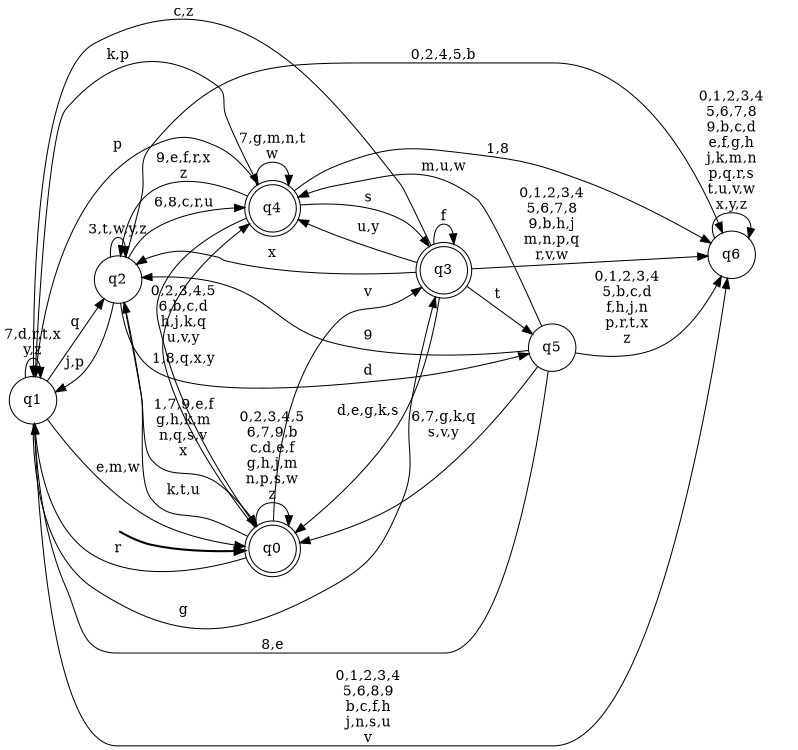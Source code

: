 digraph BlueStar {
__start0 [style = invis, shape = none, label = "", width = 0, height = 0];

rankdir=LR;
size="8,5";

s0 [style="rounded,filled", color="black", fillcolor="white" shape="doublecircle", label="q0"];
s1 [style="filled", color="black", fillcolor="white" shape="circle", label="q1"];
s2 [style="filled", color="black", fillcolor="white" shape="circle", label="q2"];
s3 [style="rounded,filled", color="black", fillcolor="white" shape="doublecircle", label="q3"];
s4 [style="rounded,filled", color="black", fillcolor="white" shape="doublecircle", label="q4"];
s5 [style="filled", color="black", fillcolor="white" shape="circle", label="q5"];
s6 [style="filled", color="black", fillcolor="white" shape="circle", label="q6"];
subgraph cluster_main { 
	graph [pad=".75", ranksep="0.15", nodesep="0.15"];
	 style=invis; 
	__start0 -> s0 [penwidth=2];
}
s0 -> s0 [label="0,2,3,4,5\n6,7,9,b\nc,d,e,f\ng,h,j,m\nn,p,s,w\nz"];
s0 -> s1 [label="r"];
s0 -> s2 [label="k,t,u"];
s0 -> s3 [label="v"];
s0 -> s4 [label="1,8,q,x,y"];
s1 -> s0 [label="e,m,w"];
s1 -> s1 [label="7,d,r,t,x\ny,z"];
s1 -> s2 [label="q"];
s1 -> s3 [label="g"];
s1 -> s4 [label="k,p"];
s1 -> s6 [label="0,1,2,3,4\n5,6,8,9\nb,c,f,h\nj,n,s,u\nv"];
s2 -> s0 [label="1,7,9,e,f\ng,h,k,m\nn,q,s,v\nx"];
s2 -> s1 [label="j,p"];
s2 -> s2 [label="3,t,w,y,z"];
s2 -> s4 [label="6,8,c,r,u"];
s2 -> s5 [label="d"];
s2 -> s6 [label="0,2,4,5,b"];
s3 -> s0 [label="d,e,g,k,s"];
s3 -> s1 [label="c,z"];
s3 -> s2 [label="x"];
s3 -> s3 [label="f"];
s3 -> s4 [label="u,y"];
s3 -> s5 [label="t"];
s3 -> s6 [label="0,1,2,3,4\n5,6,7,8\n9,b,h,j\nm,n,p,q\nr,v,w"];
s4 -> s0 [label="0,2,3,4,5\n6,b,c,d\nh,j,k,q\nu,v,y"];
s4 -> s1 [label="p"];
s4 -> s2 [label="9,e,f,r,x\nz"];
s4 -> s3 [label="s"];
s4 -> s4 [label="7,g,m,n,t\nw"];
s4 -> s6 [label="1,8"];
s5 -> s0 [label="6,7,g,k,q\ns,v,y"];
s5 -> s1 [label="8,e"];
s5 -> s2 [label="9"];
s5 -> s4 [label="m,u,w"];
s5 -> s6 [label="0,1,2,3,4\n5,b,c,d\nf,h,j,n\np,r,t,x\nz"];
s6 -> s6 [label="0,1,2,3,4\n5,6,7,8\n9,b,c,d\ne,f,g,h\nj,k,m,n\np,q,r,s\nt,u,v,w\nx,y,z"];

}